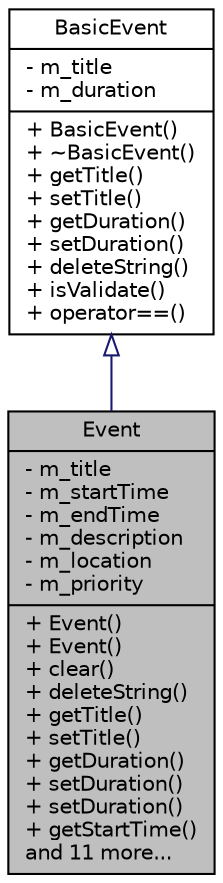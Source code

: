digraph "Event"
{
 // LATEX_PDF_SIZE
  edge [fontname="Helvetica",fontsize="10",labelfontname="Helvetica",labelfontsize="10"];
  node [fontname="Helvetica",fontsize="10",shape=record];
  Node1 [label="{Event\n|- m_title\l- m_startTime\l- m_endTime\l- m_description\l- m_location\l- m_priority\l|+ Event()\l+ Event()\l+ clear()\l+ deleteString()\l+ getTitle()\l+ setTitle()\l+ getDuration()\l+ setDuration()\l+ setDuration()\l+ getStartTime()\land 11 more...\l}",height=0.2,width=0.4,color="black", fillcolor="grey75", style="filled", fontcolor="black",tooltip=" "];
  Node2 -> Node1 [dir="back",color="midnightblue",fontsize="10",style="solid",arrowtail="onormal",fontname="Helvetica"];
  Node2 [label="{BasicEvent\n|- m_title\l- m_duration\l|+ BasicEvent()\l+ ~BasicEvent()\l+ getTitle()\l+ setTitle()\l+ getDuration()\l+ setDuration()\l+ deleteString()\l+ isValidate()\l+ operator==()\l}",height=0.2,width=0.4,color="black", fillcolor="white", style="filled",URL="$classBasicEvent.html",tooltip=" "];
}

